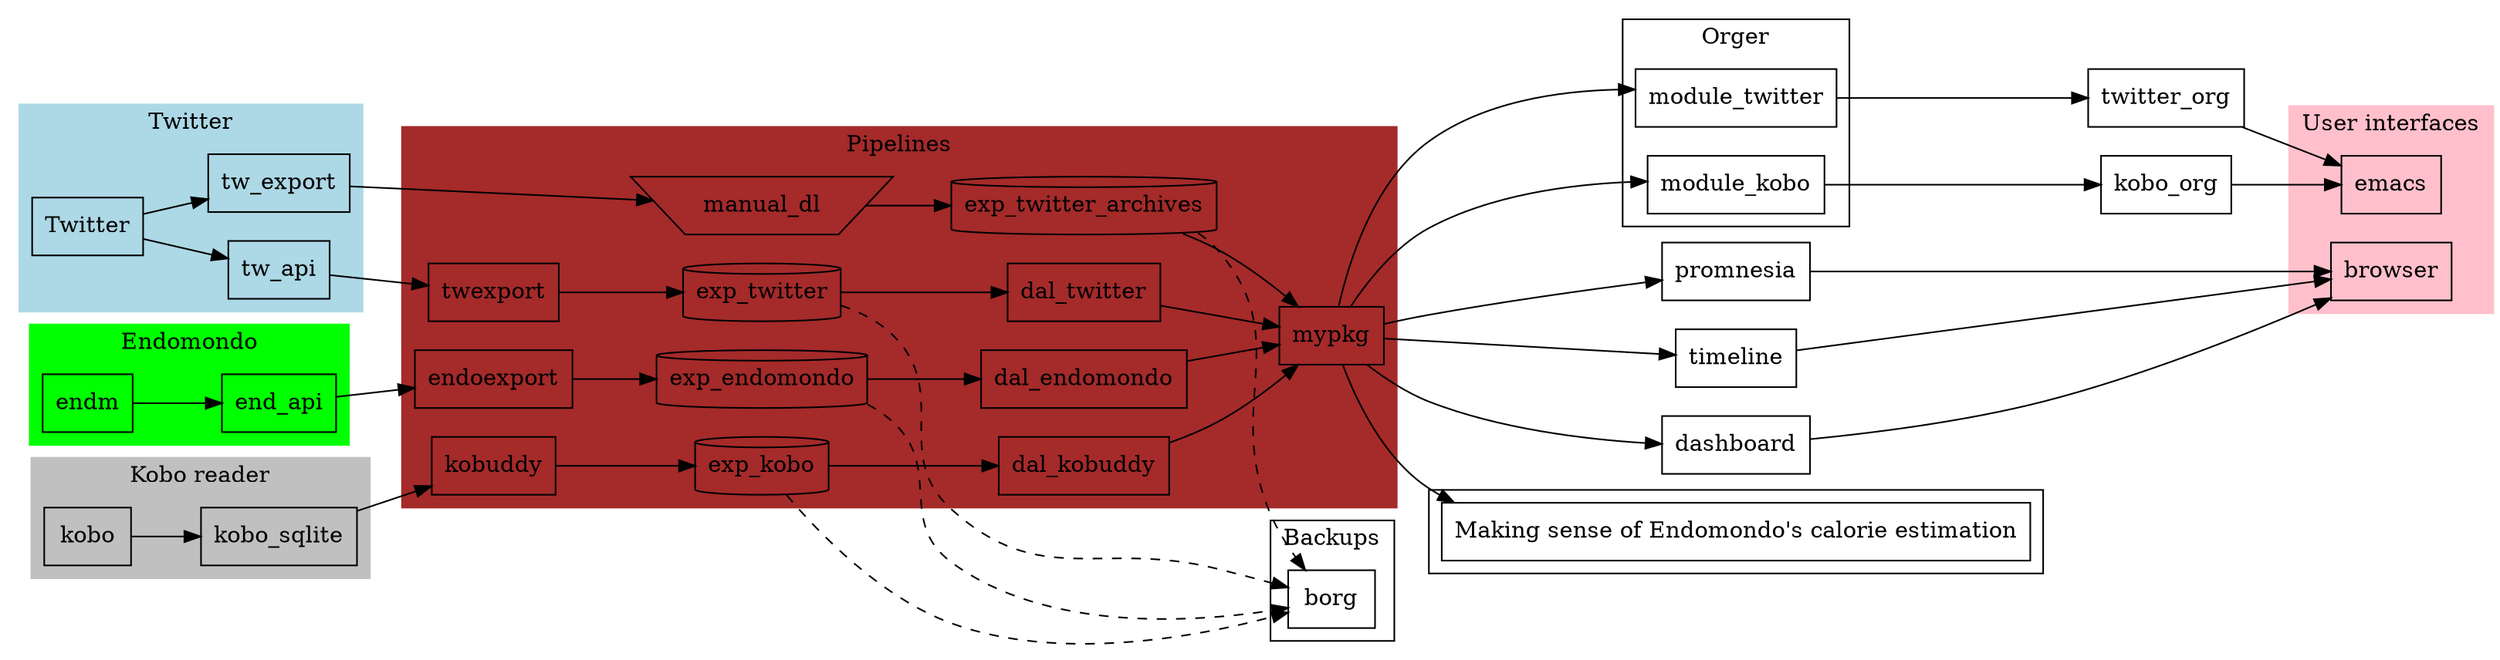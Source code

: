 # http://www.graphviz.org/content/cluster

digraph G {
  node [shape="box"];
  rankdir="LR";


subgraph cluster_twittercom {
	label="Twitter";
	style=filled;
	color=lightblue;
	// node [style=filled,color=white];

  tw [label = "Twitter"];
  tw_export;
  tw_api;
	// a0 -> a1 -> a2 -> a3;
}
tw -> tw_api;
tw -> tw_export;

subgraph cluster_endomondo {
	label="Endomondo";
  style=filled;
  color=green;
  endm;
  end_api;
	// node [style=filled];
	// b0 -> b1 -> b2 -> b3;
}
endm -> end_api;

# TODO indicate frequencies?

subgraph cluster_kobo {
  label="Kobo reader";
  style=filled;
  color=gray;
  kobo;
  kobo -> kobo_sqlite;
}


subgraph exports {
  node [shape=cylinder];

  exp_kobo;
  exp_twitter_archives;
  exp_twitter;
  exp_endomondo;
}



subgraph cluster_pipelines {
  label="Pipelines";
  style=filled;
  color=brown;

  twexport;
  endoexport;

  manual_dl[shape=invtrapezium];

  tw_export   -> manual_dl  -> exp_twitter_archives;
  tw_api      -> twexport   -> exp_twitter;
  end_api     -> endoexport -> exp_endomondo;
  kobo_sqlite -> kobuddy    -> exp_kobo;

  exp_twitter_archives           -> mypkg;
  exp_twitter   -> dal_twitter   -> mypkg;
  exp_endomondo -> dal_endomondo -> mypkg;
  exp_kobo      -> dal_kobuddy   -> mypkg;

}

# TODO distinguish manual and automatic nodes?
# TODO instead have twexport on edges? ultimately not that much difference..

# TODO position borg above

# TODO svg output with links
subgraph cluster_backups {
  label="Backups";
  borg;

  exp_kobo             -> borg [style=dashed];
  exp_twitter_archives -> borg [style=dashed];
  exp_twitter          -> borg [style=dashed];
  exp_endomondo        -> borg [style=dashed];
}

# TODO mark edges that use cachew?

subgraph cluster_orger {
  label=Orger;
  module_twitter;
  module_kobo;
}
mypkg -> module_twitter;
mypkg -> module_kobo;

module_twitter -> twitter_org;
module_kobo    -> kobo_org;

# TODO cloudmacs?
# TODO arctee
# TODO link some of my blog posts? E.g. ones using endomondo



subgraph cluster_ui {
  label="User interfaces";
  style=filled;
  color=pink;

  emacs;
  browser;
}

mypkg -> timeline;
mypkg -> dashboard;
mypkg -> promnesia;


promnesia -> browser;
timeline  -> browser;
dashboard -> browser;


kobo_org    -> emacs;
twitter_org -> emacs;

# TODO I guess it's nice to mention where I mention certain bits of infrastructure?

# TODO style blog posts differently?
# TODO position below all

subgraph cluster_blog {
  hb_kcals [
    label="Making sense of Endomondo's calorie estimation";
    URL="https://beepb00p.xyz/heartbeats_vs_kcals.html";
  ];
}

mypkg -> hb_kcals;
// 

}
